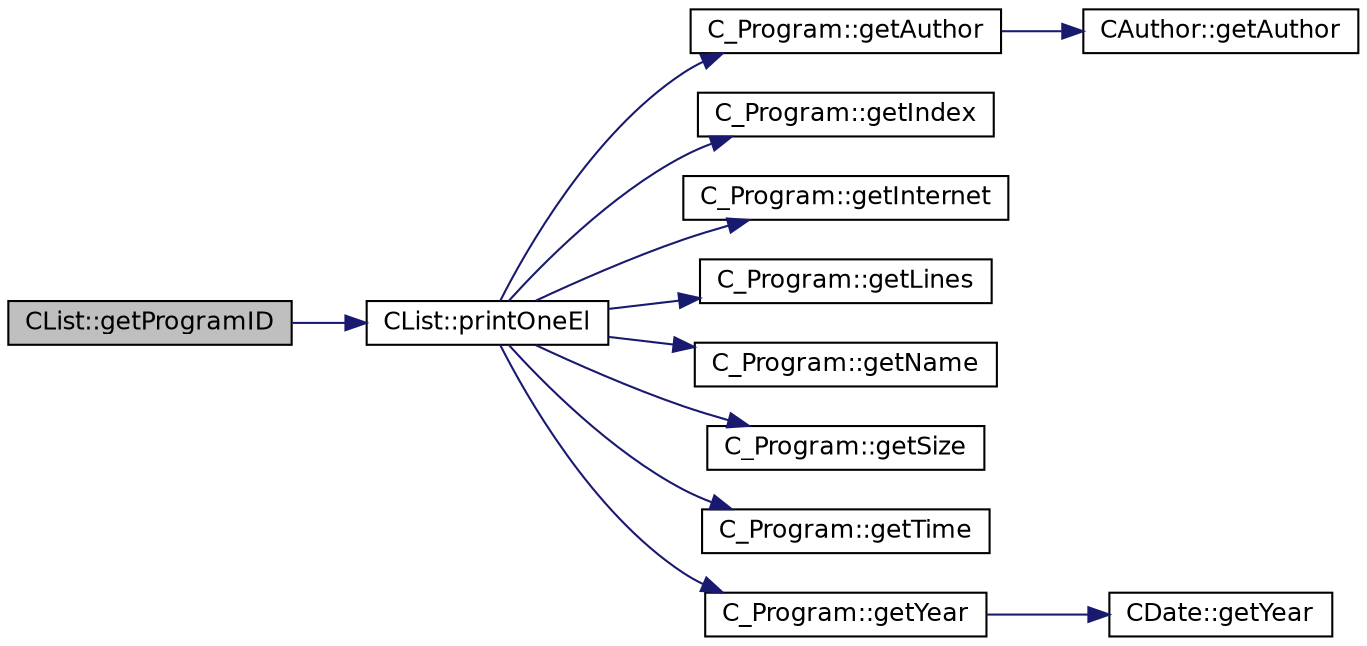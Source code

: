digraph "CList::getProgramID"
{
 // LATEX_PDF_SIZE
  edge [fontname="Helvetica",fontsize="12",labelfontname="Helvetica",labelfontsize="12"];
  node [fontname="Helvetica",fontsize="12",shape=record];
  rankdir="LR";
  Node1 [label="CList::getProgramID",height=0.2,width=0.4,color="black", fillcolor="grey75", style="filled", fontcolor="black",tooltip=" "];
  Node1 -> Node2 [color="midnightblue",fontsize="12",style="solid",fontname="Helvetica"];
  Node2 [label="CList::printOneEl",height=0.2,width=0.4,color="black", fillcolor="white", style="filled",URL="$class_c_list.html#ab41616f89921a91b64f0bd4afc1c2115",tooltip=" "];
  Node2 -> Node3 [color="midnightblue",fontsize="12",style="solid",fontname="Helvetica"];
  Node3 [label="C_Program::getAuthor",height=0.2,width=0.4,color="black", fillcolor="white", style="filled",URL="$class_c___program.html#af7d01ee17677a85643fde2c9506b612c",tooltip=" "];
  Node3 -> Node4 [color="midnightblue",fontsize="12",style="solid",fontname="Helvetica"];
  Node4 [label="CAuthor::getAuthor",height=0.2,width=0.4,color="black", fillcolor="white", style="filled",URL="$class_c_author.html#a891a8c504fa138e9a83c49674190ad92",tooltip=" "];
  Node2 -> Node5 [color="midnightblue",fontsize="12",style="solid",fontname="Helvetica"];
  Node5 [label="C_Program::getIndex",height=0.2,width=0.4,color="black", fillcolor="white", style="filled",URL="$class_c___program.html#aa4b56d0ff0b46ff3455c557adc2722f6",tooltip=" "];
  Node2 -> Node6 [color="midnightblue",fontsize="12",style="solid",fontname="Helvetica"];
  Node6 [label="C_Program::getInternet",height=0.2,width=0.4,color="black", fillcolor="white", style="filled",URL="$class_c___program.html#ae8e9f4799817f31736f9e496cbca692f",tooltip=" "];
  Node2 -> Node7 [color="midnightblue",fontsize="12",style="solid",fontname="Helvetica"];
  Node7 [label="C_Program::getLines",height=0.2,width=0.4,color="black", fillcolor="white", style="filled",URL="$class_c___program.html#a4c4371f5d6a0da93321647a432caab9a",tooltip=" "];
  Node2 -> Node8 [color="midnightblue",fontsize="12",style="solid",fontname="Helvetica"];
  Node8 [label="C_Program::getName",height=0.2,width=0.4,color="black", fillcolor="white", style="filled",URL="$class_c___program.html#a3b4231c75132f78b63e10c5c63951b72",tooltip=" "];
  Node2 -> Node9 [color="midnightblue",fontsize="12",style="solid",fontname="Helvetica"];
  Node9 [label="C_Program::getSize",height=0.2,width=0.4,color="black", fillcolor="white", style="filled",URL="$class_c___program.html#a10d7c2efddfae0c80de6abd4fc41ac3c",tooltip=" "];
  Node2 -> Node10 [color="midnightblue",fontsize="12",style="solid",fontname="Helvetica"];
  Node10 [label="C_Program::getTime",height=0.2,width=0.4,color="black", fillcolor="white", style="filled",URL="$class_c___program.html#abccae9277a34642cbb5a52bafd1fca99",tooltip=" "];
  Node2 -> Node11 [color="midnightblue",fontsize="12",style="solid",fontname="Helvetica"];
  Node11 [label="C_Program::getYear",height=0.2,width=0.4,color="black", fillcolor="white", style="filled",URL="$class_c___program.html#a238a2fb27df21ca08a85aee0d61497d4",tooltip=" "];
  Node11 -> Node12 [color="midnightblue",fontsize="12",style="solid",fontname="Helvetica"];
  Node12 [label="CDate::getYear",height=0.2,width=0.4,color="black", fillcolor="white", style="filled",URL="$class_c_date.html#a33c54197a9cbf71d017fc12778fefc59",tooltip=" "];
}
